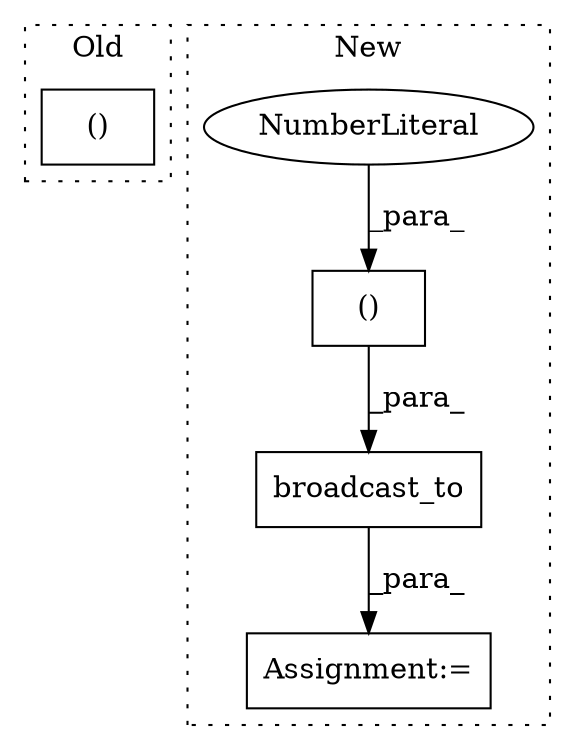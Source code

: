 digraph G {
subgraph cluster0 {
1 [label="()" a="106" s="2273" l="18" shape="box"];
label = "Old";
style="dotted";
}
subgraph cluster1 {
2 [label="broadcast_to" a="32" s="2287,2313" l="13,1" shape="box"];
3 [label="Assignment:=" a="7" s="2419" l="1" shape="box"];
4 [label="()" a="106" s="2190" l="30" shape="box"];
5 [label="NumberLiteral" a="34" s="2190" l="2" shape="ellipse"];
label = "New";
style="dotted";
}
2 -> 3 [label="_para_"];
4 -> 2 [label="_para_"];
5 -> 4 [label="_para_"];
}